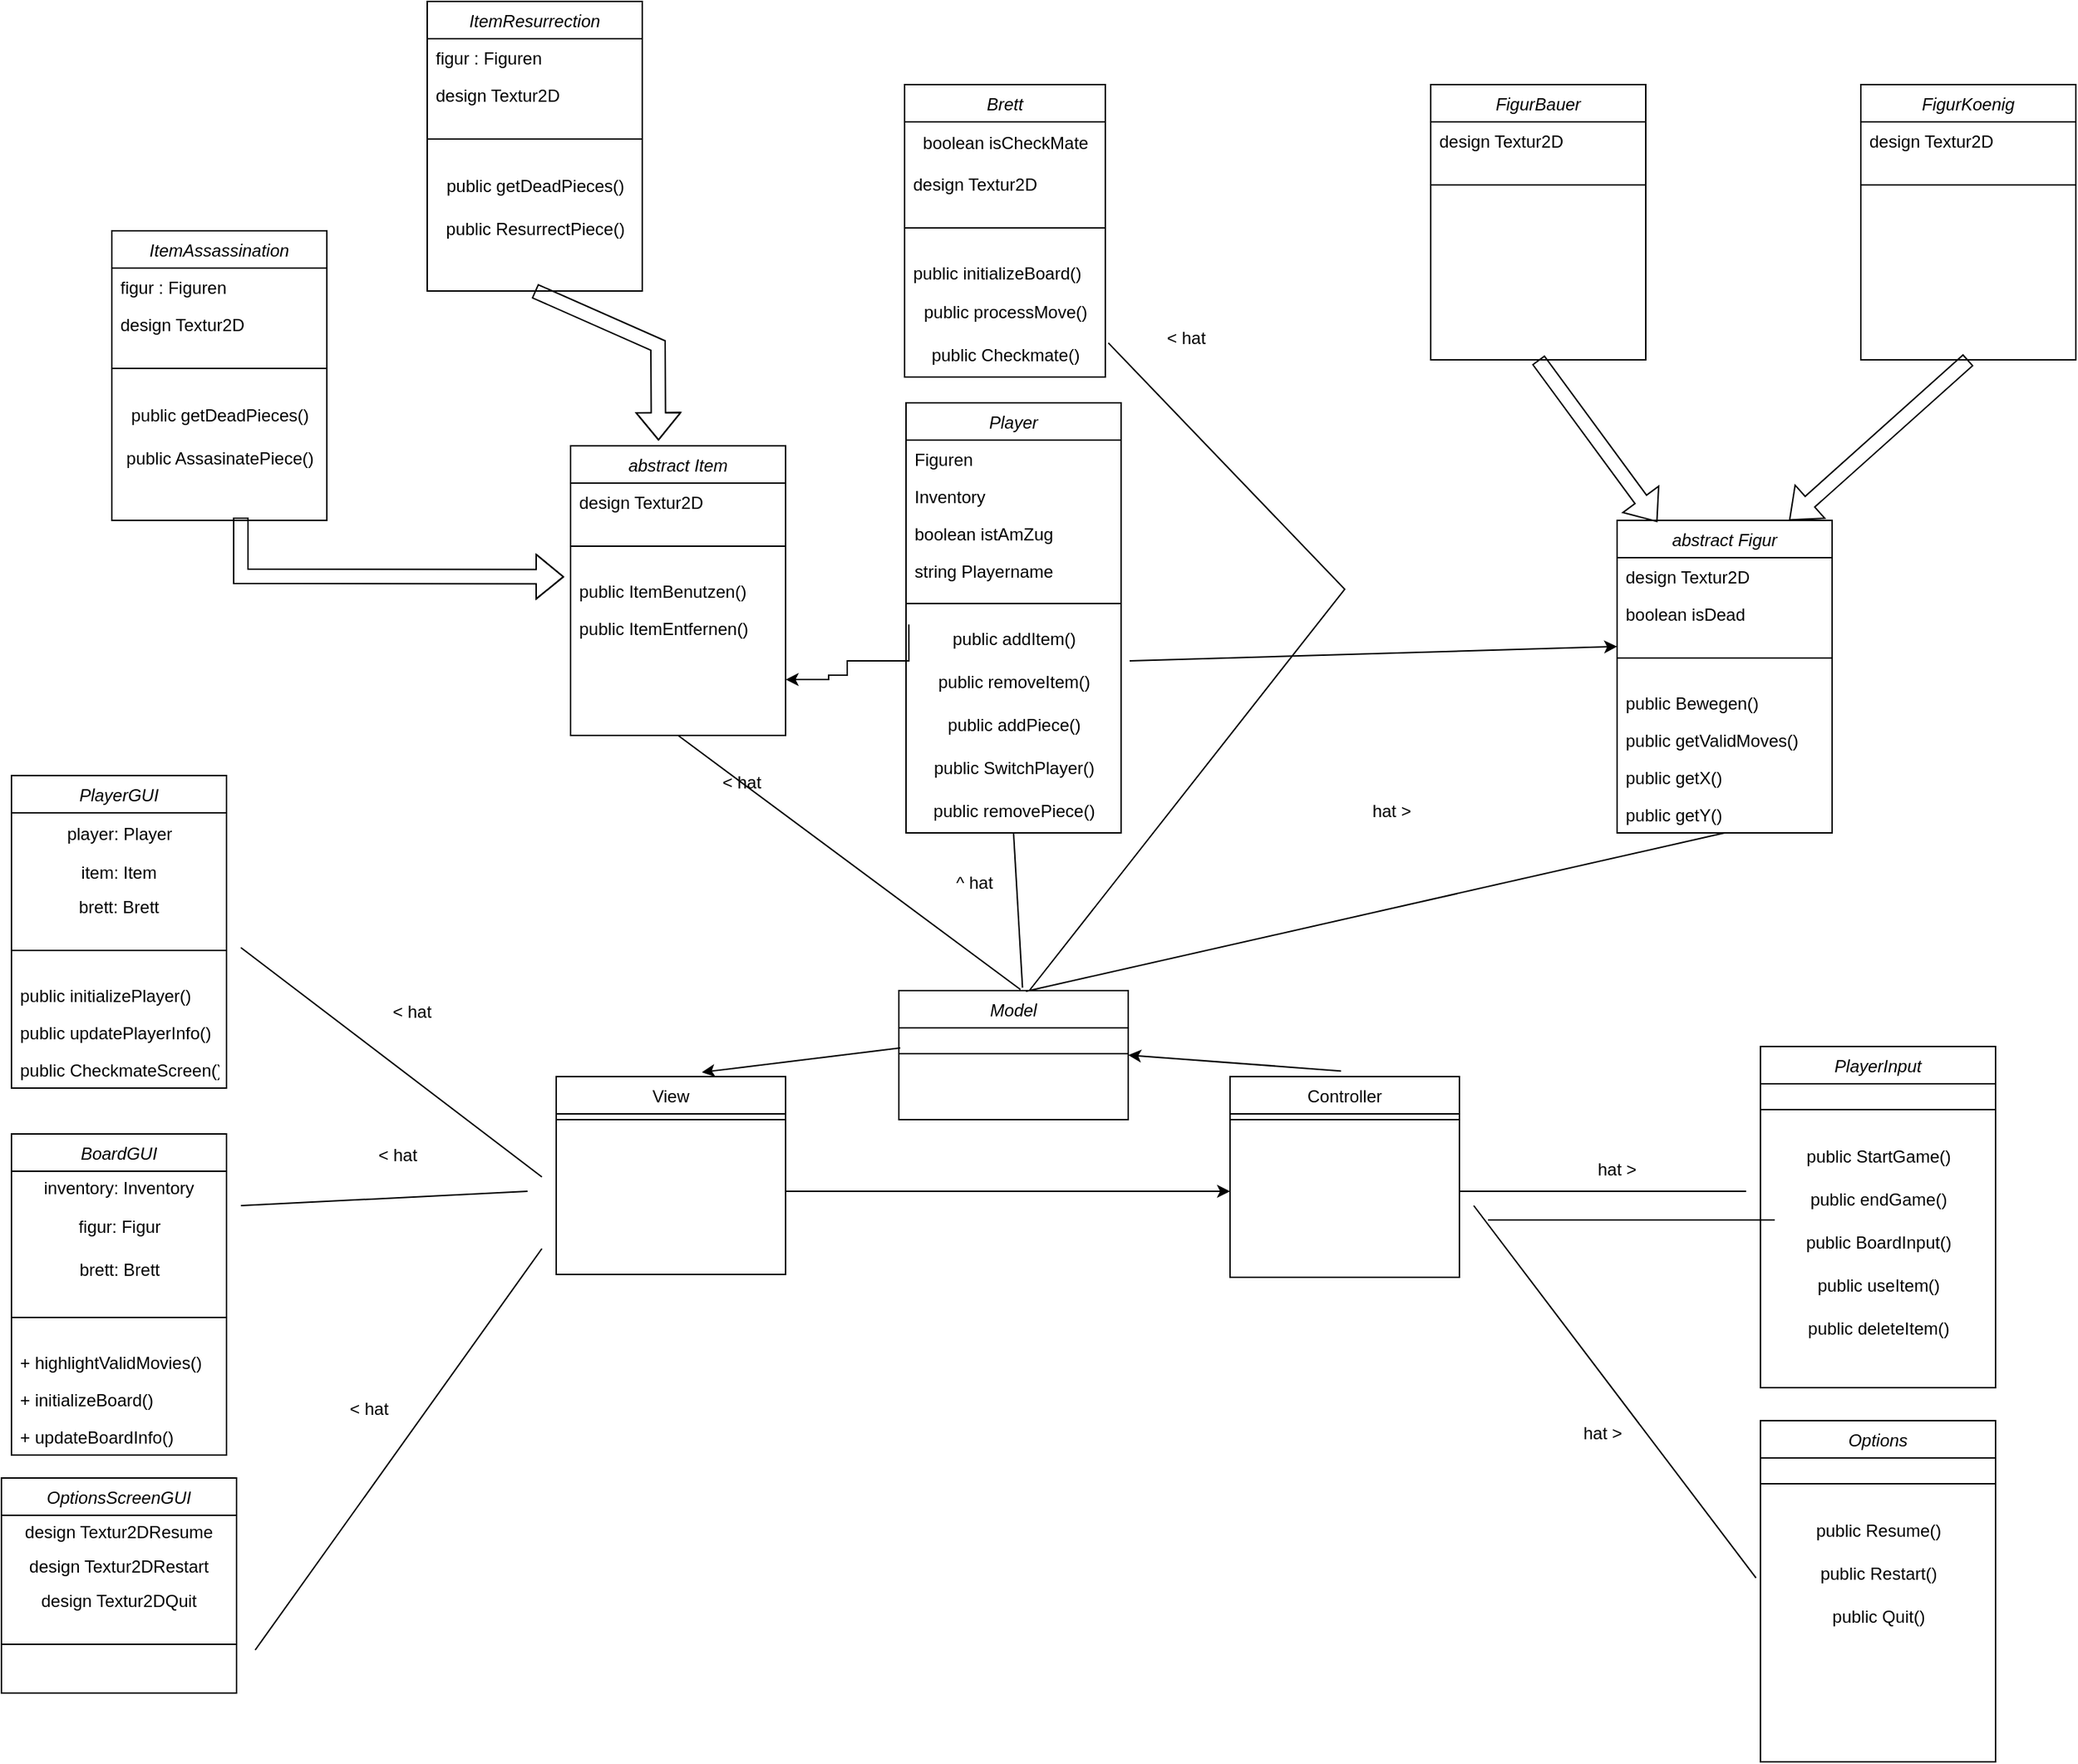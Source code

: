<mxfile version="23.0.2" type="github">
  <diagram id="C5RBs43oDa-KdzZeNtuy" name="Page-1">
    <mxGraphModel dx="2839" dy="2337" grid="1" gridSize="10" guides="1" tooltips="1" connect="1" arrows="1" fold="1" page="1" pageScale="1" pageWidth="827" pageHeight="1169" math="0" shadow="0">
      <root>
        <mxCell id="WIyWlLk6GJQsqaUBKTNV-0" />
        <mxCell id="WIyWlLk6GJQsqaUBKTNV-1" parent="WIyWlLk6GJQsqaUBKTNV-0" />
        <mxCell id="zkfFHV4jXpPFQw0GAbJ--0" value="Model" style="swimlane;fontStyle=2;align=center;verticalAlign=top;childLayout=stackLayout;horizontal=1;startSize=26;horizontalStack=0;resizeParent=1;resizeLast=0;collapsible=1;marginBottom=0;rounded=0;shadow=0;strokeWidth=1;" parent="WIyWlLk6GJQsqaUBKTNV-1" vertex="1">
          <mxGeometry x="339" y="260" width="160" height="90" as="geometry">
            <mxRectangle x="230" y="140" width="160" height="26" as="alternateBounds" />
          </mxGeometry>
        </mxCell>
        <mxCell id="zkfFHV4jXpPFQw0GAbJ--4" value="" style="line;html=1;strokeWidth=1;align=left;verticalAlign=middle;spacingTop=-1;spacingLeft=3;spacingRight=3;rotatable=0;labelPosition=right;points=[];portConstraint=eastwest;" parent="zkfFHV4jXpPFQw0GAbJ--0" vertex="1">
          <mxGeometry y="26" width="160" height="36" as="geometry" />
        </mxCell>
        <mxCell id="zkfFHV4jXpPFQw0GAbJ--6" value="View" style="swimlane;fontStyle=0;align=center;verticalAlign=top;childLayout=stackLayout;horizontal=1;startSize=26;horizontalStack=0;resizeParent=1;resizeLast=0;collapsible=1;marginBottom=0;rounded=0;shadow=0;strokeWidth=1;" parent="WIyWlLk6GJQsqaUBKTNV-1" vertex="1">
          <mxGeometry x="100" y="320" width="160" height="138" as="geometry">
            <mxRectangle x="130" y="380" width="160" height="26" as="alternateBounds" />
          </mxGeometry>
        </mxCell>
        <mxCell id="zkfFHV4jXpPFQw0GAbJ--9" value="" style="line;html=1;strokeWidth=1;align=left;verticalAlign=middle;spacingTop=-1;spacingLeft=3;spacingRight=3;rotatable=0;labelPosition=right;points=[];portConstraint=eastwest;" parent="zkfFHV4jXpPFQw0GAbJ--6" vertex="1">
          <mxGeometry y="26" width="160" height="8" as="geometry" />
        </mxCell>
        <mxCell id="zkfFHV4jXpPFQw0GAbJ--13" value="Controller&#xa;" style="swimlane;fontStyle=0;align=center;verticalAlign=top;childLayout=stackLayout;horizontal=1;startSize=26;horizontalStack=0;resizeParent=1;resizeLast=0;collapsible=1;marginBottom=0;rounded=0;shadow=0;strokeWidth=1;" parent="WIyWlLk6GJQsqaUBKTNV-1" vertex="1">
          <mxGeometry x="570" y="320" width="160" height="140" as="geometry">
            <mxRectangle x="340" y="380" width="170" height="26" as="alternateBounds" />
          </mxGeometry>
        </mxCell>
        <mxCell id="zkfFHV4jXpPFQw0GAbJ--15" value="" style="line;html=1;strokeWidth=1;align=left;verticalAlign=middle;spacingTop=-1;spacingLeft=3;spacingRight=3;rotatable=0;labelPosition=right;points=[];portConstraint=eastwest;" parent="zkfFHV4jXpPFQw0GAbJ--13" vertex="1">
          <mxGeometry y="26" width="160" height="8" as="geometry" />
        </mxCell>
        <mxCell id="_3oRnArDwlTVhHoEboh7-8" value="" style="endArrow=classic;html=1;rounded=0;entryX=0.635;entryY=-0.022;entryDx=0;entryDy=0;entryPerimeter=0;" parent="WIyWlLk6GJQsqaUBKTNV-1" target="zkfFHV4jXpPFQw0GAbJ--6" edge="1">
          <mxGeometry width="50" height="50" relative="1" as="geometry">
            <mxPoint x="340" y="300" as="sourcePoint" />
            <mxPoint x="270" y="210" as="targetPoint" />
          </mxGeometry>
        </mxCell>
        <mxCell id="_3oRnArDwlTVhHoEboh7-10" value="" style="endArrow=classic;html=1;rounded=0;exitX=0.484;exitY=-0.028;exitDx=0;exitDy=0;exitPerimeter=0;entryX=1;entryY=0.5;entryDx=0;entryDy=0;" parent="WIyWlLk6GJQsqaUBKTNV-1" source="zkfFHV4jXpPFQw0GAbJ--13" edge="1" target="zkfFHV4jXpPFQw0GAbJ--0">
          <mxGeometry width="50" height="50" relative="1" as="geometry">
            <mxPoint x="390" y="320" as="sourcePoint" />
            <mxPoint x="493.04" y="228.9" as="targetPoint" />
          </mxGeometry>
        </mxCell>
        <mxCell id="_3oRnArDwlTVhHoEboh7-21" value="Player" style="swimlane;fontStyle=2;align=center;verticalAlign=top;childLayout=stackLayout;horizontal=1;startSize=26;horizontalStack=0;resizeParent=1;resizeLast=0;collapsible=1;marginBottom=0;rounded=0;shadow=0;strokeWidth=1;" parent="WIyWlLk6GJQsqaUBKTNV-1" vertex="1">
          <mxGeometry x="344" y="-150" width="150" height="300" as="geometry">
            <mxRectangle x="230" y="140" width="160" height="26" as="alternateBounds" />
          </mxGeometry>
        </mxCell>
        <mxCell id="_3oRnArDwlTVhHoEboh7-22" value="Figuren&#xa;" style="text;align=left;verticalAlign=top;spacingLeft=4;spacingRight=4;overflow=hidden;rotatable=0;points=[[0,0.5],[1,0.5]];portConstraint=eastwest;" parent="_3oRnArDwlTVhHoEboh7-21" vertex="1">
          <mxGeometry y="26" width="150" height="26" as="geometry" />
        </mxCell>
        <mxCell id="_3oRnArDwlTVhHoEboh7-23" value="Inventory" style="text;align=left;verticalAlign=top;spacingLeft=4;spacingRight=4;overflow=hidden;rotatable=0;points=[[0,0.5],[1,0.5]];portConstraint=eastwest;rounded=0;shadow=0;html=0;" parent="_3oRnArDwlTVhHoEboh7-21" vertex="1">
          <mxGeometry y="52" width="150" height="26" as="geometry" />
        </mxCell>
        <mxCell id="31eVCg-rmrNugIKv_rSr-38" value="boolean istAmZug" style="text;align=left;verticalAlign=top;spacingLeft=4;spacingRight=4;overflow=hidden;rotatable=0;points=[[0,0.5],[1,0.5]];portConstraint=eastwest;rounded=0;shadow=0;html=0;" parent="_3oRnArDwlTVhHoEboh7-21" vertex="1">
          <mxGeometry y="78" width="150" height="26" as="geometry" />
        </mxCell>
        <mxCell id="o50f4j4-CkijmpukUi6C-11" value="string Playername" style="text;align=left;verticalAlign=top;spacingLeft=4;spacingRight=4;overflow=hidden;rotatable=0;points=[[0,0.5],[1,0.5]];portConstraint=eastwest;rounded=0;shadow=0;html=0;" vertex="1" parent="_3oRnArDwlTVhHoEboh7-21">
          <mxGeometry y="104" width="150" height="26" as="geometry" />
        </mxCell>
        <mxCell id="_3oRnArDwlTVhHoEboh7-26" value="" style="line;html=1;strokeWidth=1;align=left;verticalAlign=middle;spacingTop=-1;spacingLeft=3;spacingRight=3;rotatable=0;labelPosition=right;points=[];portConstraint=eastwest;" parent="_3oRnArDwlTVhHoEboh7-21" vertex="1">
          <mxGeometry y="130" width="150" height="20" as="geometry" />
        </mxCell>
        <mxCell id="o50f4j4-CkijmpukUi6C-31" value="public addItem()" style="text;html=1;align=center;verticalAlign=middle;resizable=0;points=[];autosize=1;strokeColor=none;fillColor=none;" vertex="1" parent="_3oRnArDwlTVhHoEboh7-21">
          <mxGeometry y="150" width="150" height="30" as="geometry" />
        </mxCell>
        <mxCell id="o50f4j4-CkijmpukUi6C-32" value="public removeItem()" style="text;html=1;align=center;verticalAlign=middle;resizable=0;points=[];autosize=1;strokeColor=none;fillColor=none;" vertex="1" parent="_3oRnArDwlTVhHoEboh7-21">
          <mxGeometry y="180" width="150" height="30" as="geometry" />
        </mxCell>
        <mxCell id="o50f4j4-CkijmpukUi6C-33" value="public addPiece()" style="text;html=1;align=center;verticalAlign=middle;resizable=0;points=[];autosize=1;strokeColor=none;fillColor=none;" vertex="1" parent="_3oRnArDwlTVhHoEboh7-21">
          <mxGeometry y="210" width="150" height="30" as="geometry" />
        </mxCell>
        <mxCell id="o50f4j4-CkijmpukUi6C-12" value="public SwitchPlayer()" style="text;html=1;align=center;verticalAlign=middle;resizable=0;points=[];autosize=1;strokeColor=none;fillColor=none;" vertex="1" parent="_3oRnArDwlTVhHoEboh7-21">
          <mxGeometry y="240" width="150" height="30" as="geometry" />
        </mxCell>
        <mxCell id="o50f4j4-CkijmpukUi6C-34" value="public removePiece()" style="text;html=1;align=center;verticalAlign=middle;resizable=0;points=[];autosize=1;strokeColor=none;fillColor=none;" vertex="1" parent="_3oRnArDwlTVhHoEboh7-21">
          <mxGeometry y="270" width="150" height="30" as="geometry" />
        </mxCell>
        <mxCell id="_3oRnArDwlTVhHoEboh7-32" value="" style="endArrow=classic;html=1;rounded=0;" parent="WIyWlLk6GJQsqaUBKTNV-1" edge="1">
          <mxGeometry width="50" height="50" relative="1" as="geometry">
            <mxPoint x="260" y="400" as="sourcePoint" />
            <mxPoint x="570" y="400" as="targetPoint" />
          </mxGeometry>
        </mxCell>
        <mxCell id="_3oRnArDwlTVhHoEboh7-33" value="abstract Figur" style="swimlane;fontStyle=2;align=center;verticalAlign=top;childLayout=stackLayout;horizontal=1;startSize=26;horizontalStack=0;resizeParent=1;resizeLast=0;collapsible=1;marginBottom=0;rounded=0;shadow=0;strokeWidth=1;" parent="WIyWlLk6GJQsqaUBKTNV-1" vertex="1">
          <mxGeometry x="840" y="-68" width="150" height="218" as="geometry">
            <mxRectangle x="230" y="140" width="160" height="26" as="alternateBounds" />
          </mxGeometry>
        </mxCell>
        <mxCell id="_3oRnArDwlTVhHoEboh7-34" value="design Textur2D" style="text;align=left;verticalAlign=top;spacingLeft=4;spacingRight=4;overflow=hidden;rotatable=0;points=[[0,0.5],[1,0.5]];portConstraint=eastwest;" parent="_3oRnArDwlTVhHoEboh7-33" vertex="1">
          <mxGeometry y="26" width="150" height="26" as="geometry" />
        </mxCell>
        <mxCell id="o50f4j4-CkijmpukUi6C-25" value="boolean isDead" style="text;align=left;verticalAlign=top;spacingLeft=4;spacingRight=4;overflow=hidden;rotatable=0;points=[[0,0.5],[1,0.5]];portConstraint=eastwest;" vertex="1" parent="_3oRnArDwlTVhHoEboh7-33">
          <mxGeometry y="52" width="150" height="26" as="geometry" />
        </mxCell>
        <mxCell id="_3oRnArDwlTVhHoEboh7-38" value="" style="line;html=1;strokeWidth=1;align=left;verticalAlign=middle;spacingTop=-1;spacingLeft=3;spacingRight=3;rotatable=0;labelPosition=right;points=[];portConstraint=eastwest;" parent="_3oRnArDwlTVhHoEboh7-33" vertex="1">
          <mxGeometry y="78" width="150" height="36" as="geometry" />
        </mxCell>
        <mxCell id="nvg7bi4D38_Xlgf6pgOW-30" value="public Bewegen()" style="text;align=left;verticalAlign=top;spacingLeft=4;spacingRight=4;overflow=hidden;rotatable=0;points=[[0,0.5],[1,0.5]];portConstraint=eastwest;" parent="_3oRnArDwlTVhHoEboh7-33" vertex="1">
          <mxGeometry y="114" width="150" height="26" as="geometry" />
        </mxCell>
        <mxCell id="o50f4j4-CkijmpukUi6C-18" value="public getValidMoves()" style="text;align=left;verticalAlign=top;spacingLeft=4;spacingRight=4;overflow=hidden;rotatable=0;points=[[0,0.5],[1,0.5]];portConstraint=eastwest;" vertex="1" parent="_3oRnArDwlTVhHoEboh7-33">
          <mxGeometry y="140" width="150" height="26" as="geometry" />
        </mxCell>
        <mxCell id="o50f4j4-CkijmpukUi6C-27" value="public getX()" style="text;align=left;verticalAlign=top;spacingLeft=4;spacingRight=4;overflow=hidden;rotatable=0;points=[[0,0.5],[1,0.5]];portConstraint=eastwest;" vertex="1" parent="_3oRnArDwlTVhHoEboh7-33">
          <mxGeometry y="166" width="150" height="26" as="geometry" />
        </mxCell>
        <mxCell id="o50f4j4-CkijmpukUi6C-28" value="public getY()" style="text;align=left;verticalAlign=top;spacingLeft=4;spacingRight=4;overflow=hidden;rotatable=0;points=[[0,0.5],[1,0.5]];portConstraint=eastwest;" vertex="1" parent="_3oRnArDwlTVhHoEboh7-33">
          <mxGeometry y="192" width="150" height="26" as="geometry" />
        </mxCell>
        <mxCell id="_3oRnArDwlTVhHoEboh7-40" value="abstract Item&#xa;" style="swimlane;fontStyle=2;align=center;verticalAlign=top;childLayout=stackLayout;horizontal=1;startSize=26;horizontalStack=0;resizeParent=1;resizeLast=0;collapsible=1;marginBottom=0;rounded=0;shadow=0;strokeWidth=1;" parent="WIyWlLk6GJQsqaUBKTNV-1" vertex="1">
          <mxGeometry x="110" y="-120" width="150" height="202" as="geometry">
            <mxRectangle x="110" y="-110" width="160" height="26" as="alternateBounds" />
          </mxGeometry>
        </mxCell>
        <mxCell id="_3oRnArDwlTVhHoEboh7-43" value="design Textur2D" style="text;align=left;verticalAlign=top;spacingLeft=4;spacingRight=4;overflow=hidden;rotatable=0;points=[[0,0.5],[1,0.5]];portConstraint=eastwest;rounded=0;shadow=0;html=0;" parent="_3oRnArDwlTVhHoEboh7-40" vertex="1">
          <mxGeometry y="26" width="150" height="26" as="geometry" />
        </mxCell>
        <mxCell id="_3oRnArDwlTVhHoEboh7-45" value="" style="line;html=1;strokeWidth=1;align=left;verticalAlign=middle;spacingTop=-1;spacingLeft=3;spacingRight=3;rotatable=0;labelPosition=right;points=[];portConstraint=eastwest;" parent="_3oRnArDwlTVhHoEboh7-40" vertex="1">
          <mxGeometry y="52" width="150" height="36" as="geometry" />
        </mxCell>
        <mxCell id="nvg7bi4D38_Xlgf6pgOW-5" value="public ItemBenutzen()" style="text;align=left;verticalAlign=top;spacingLeft=4;spacingRight=4;overflow=hidden;rotatable=0;points=[[0,0.5],[1,0.5]];portConstraint=eastwest;rounded=0;shadow=0;html=0;" parent="_3oRnArDwlTVhHoEboh7-40" vertex="1">
          <mxGeometry y="88" width="150" height="26" as="geometry" />
        </mxCell>
        <mxCell id="o50f4j4-CkijmpukUi6C-39" value="public ItemEntfernen()" style="text;align=left;verticalAlign=top;spacingLeft=4;spacingRight=4;overflow=hidden;rotatable=0;points=[[0,0.5],[1,0.5]];portConstraint=eastwest;rounded=0;shadow=0;html=0;" vertex="1" parent="_3oRnArDwlTVhHoEboh7-40">
          <mxGeometry y="114" width="150" height="26" as="geometry" />
        </mxCell>
        <mxCell id="_3oRnArDwlTVhHoEboh7-49" value="Brett" style="swimlane;fontStyle=2;align=center;verticalAlign=top;childLayout=stackLayout;horizontal=1;startSize=26;horizontalStack=0;resizeParent=1;resizeLast=0;collapsible=1;marginBottom=0;rounded=0;shadow=0;strokeWidth=1;" parent="WIyWlLk6GJQsqaUBKTNV-1" vertex="1">
          <mxGeometry x="343" y="-372" width="140" height="204" as="geometry">
            <mxRectangle x="230" y="140" width="160" height="26" as="alternateBounds" />
          </mxGeometry>
        </mxCell>
        <mxCell id="o50f4j4-CkijmpukUi6C-14" value="boolean isCheckMate" style="text;html=1;align=center;verticalAlign=middle;resizable=0;points=[];autosize=1;strokeColor=none;fillColor=none;" vertex="1" parent="_3oRnArDwlTVhHoEboh7-49">
          <mxGeometry y="26" width="140" height="30" as="geometry" />
        </mxCell>
        <mxCell id="o50f4j4-CkijmpukUi6C-67" value="design Textur2D" style="text;align=left;verticalAlign=top;spacingLeft=4;spacingRight=4;overflow=hidden;rotatable=0;points=[[0,0.5],[1,0.5]];portConstraint=eastwest;rounded=0;shadow=0;html=0;" vertex="1" parent="_3oRnArDwlTVhHoEboh7-49">
          <mxGeometry y="56" width="140" height="26" as="geometry" />
        </mxCell>
        <mxCell id="_3oRnArDwlTVhHoEboh7-54" value="" style="line;html=1;strokeWidth=1;align=left;verticalAlign=middle;spacingTop=-1;spacingLeft=3;spacingRight=3;rotatable=0;labelPosition=right;points=[];portConstraint=eastwest;" parent="_3oRnArDwlTVhHoEboh7-49" vertex="1">
          <mxGeometry y="82" width="140" height="36" as="geometry" />
        </mxCell>
        <mxCell id="o50f4j4-CkijmpukUi6C-15" value="public initializeBoard()" style="text;align=left;verticalAlign=top;spacingLeft=4;spacingRight=4;overflow=hidden;rotatable=0;points=[[0,0.5],[1,0.5]];portConstraint=eastwest;rounded=0;shadow=0;html=0;" vertex="1" parent="_3oRnArDwlTVhHoEboh7-49">
          <mxGeometry y="118" width="140" height="26" as="geometry" />
        </mxCell>
        <mxCell id="31eVCg-rmrNugIKv_rSr-50" value="public processMove()" style="text;html=1;align=center;verticalAlign=middle;resizable=0;points=[];autosize=1;strokeColor=none;fillColor=none;" parent="_3oRnArDwlTVhHoEboh7-49" vertex="1">
          <mxGeometry y="144" width="140" height="30" as="geometry" />
        </mxCell>
        <mxCell id="o50f4j4-CkijmpukUi6C-19" value="public Checkmate()" style="text;html=1;align=center;verticalAlign=middle;resizable=0;points=[];autosize=1;strokeColor=none;fillColor=none;" vertex="1" parent="_3oRnArDwlTVhHoEboh7-49">
          <mxGeometry y="174" width="140" height="30" as="geometry" />
        </mxCell>
        <mxCell id="31eVCg-rmrNugIKv_rSr-1" value="" style="endArrow=none;html=1;rounded=0;" parent="WIyWlLk6GJQsqaUBKTNV-1" edge="1">
          <mxGeometry width="50" height="50" relative="1" as="geometry">
            <mxPoint x="-120" y="410" as="sourcePoint" />
            <mxPoint x="80" y="400" as="targetPoint" />
          </mxGeometry>
        </mxCell>
        <mxCell id="31eVCg-rmrNugIKv_rSr-2" value="" style="endArrow=none;html=1;rounded=0;entryX=0.5;entryY=1;entryDx=0;entryDy=0;exitX=0.539;exitY=-0.023;exitDx=0;exitDy=0;exitPerimeter=0;" parent="WIyWlLk6GJQsqaUBKTNV-1" source="zkfFHV4jXpPFQw0GAbJ--0" target="_3oRnArDwlTVhHoEboh7-21" edge="1">
          <mxGeometry width="50" height="50" relative="1" as="geometry">
            <mxPoint x="420" y="150" as="sourcePoint" />
            <mxPoint x="460" y="10" as="targetPoint" />
          </mxGeometry>
        </mxCell>
        <mxCell id="31eVCg-rmrNugIKv_rSr-3" value="" style="endArrow=none;html=1;rounded=0;entryX=0.5;entryY=1;entryDx=0;entryDy=0;exitX=0.554;exitY=0.006;exitDx=0;exitDy=0;exitPerimeter=0;" parent="WIyWlLk6GJQsqaUBKTNV-1" target="_3oRnArDwlTVhHoEboh7-33" edge="1" source="zkfFHV4jXpPFQw0GAbJ--0">
          <mxGeometry width="50" height="50" relative="1" as="geometry">
            <mxPoint x="420" y="210" as="sourcePoint" />
            <mxPoint x="460" y="10" as="targetPoint" />
          </mxGeometry>
        </mxCell>
        <mxCell id="31eVCg-rmrNugIKv_rSr-9" value="" style="endArrow=none;html=1;rounded=0;exitX=0.53;exitY=-0.008;exitDx=0;exitDy=0;exitPerimeter=0;entryX=0.5;entryY=1;entryDx=0;entryDy=0;" parent="WIyWlLk6GJQsqaUBKTNV-1" source="zkfFHV4jXpPFQw0GAbJ--0" target="_3oRnArDwlTVhHoEboh7-40" edge="1">
          <mxGeometry width="50" height="50" relative="1" as="geometry">
            <mxPoint x="410" y="60" as="sourcePoint" />
            <mxPoint x="460" y="10" as="targetPoint" />
          </mxGeometry>
        </mxCell>
        <mxCell id="31eVCg-rmrNugIKv_rSr-10" value="" style="endArrow=none;html=1;rounded=0;entryX=1.015;entryY=0.206;entryDx=0;entryDy=0;entryPerimeter=0;" parent="WIyWlLk6GJQsqaUBKTNV-1" edge="1" target="o50f4j4-CkijmpukUi6C-19">
          <mxGeometry width="50" height="50" relative="1" as="geometry">
            <mxPoint x="430" y="260" as="sourcePoint" />
            <mxPoint x="500" y="-150" as="targetPoint" />
            <Array as="points">
              <mxPoint x="650" y="-20" />
            </Array>
          </mxGeometry>
        </mxCell>
        <mxCell id="31eVCg-rmrNugIKv_rSr-14" value="&amp;lt; hat" style="text;strokeColor=none;fillColor=none;align=left;verticalAlign=middle;spacingLeft=4;spacingRight=4;overflow=hidden;points=[[0,0.5],[1,0.5]];portConstraint=eastwest;rotatable=0;whiteSpace=wrap;html=1;" parent="WIyWlLk6GJQsqaUBKTNV-1" vertex="1">
          <mxGeometry x="520" y="-210" width="80" height="30" as="geometry" />
        </mxCell>
        <mxCell id="31eVCg-rmrNugIKv_rSr-15" value="&amp;lt; hat" style="text;strokeColor=none;fillColor=none;align=left;verticalAlign=middle;spacingLeft=4;spacingRight=4;overflow=hidden;points=[[0,0.5],[1,0.5]];portConstraint=eastwest;rotatable=0;whiteSpace=wrap;html=1;" parent="WIyWlLk6GJQsqaUBKTNV-1" vertex="1">
          <mxGeometry x="210" y="100" width="80" height="30" as="geometry" />
        </mxCell>
        <mxCell id="31eVCg-rmrNugIKv_rSr-16" value="^ hat" style="text;strokeColor=none;fillColor=none;align=left;verticalAlign=middle;spacingLeft=4;spacingRight=4;overflow=hidden;points=[[0,0.5],[1,0.5]];portConstraint=eastwest;rotatable=0;whiteSpace=wrap;html=1;" parent="WIyWlLk6GJQsqaUBKTNV-1" vertex="1">
          <mxGeometry x="373" y="170" width="80" height="30" as="geometry" />
        </mxCell>
        <mxCell id="31eVCg-rmrNugIKv_rSr-17" value="&amp;nbsp;hat &amp;gt;" style="text;strokeColor=none;fillColor=none;align=left;verticalAlign=middle;spacingLeft=4;spacingRight=4;overflow=hidden;points=[[0,0.5],[1,0.5]];portConstraint=eastwest;rotatable=0;whiteSpace=wrap;html=1;" parent="WIyWlLk6GJQsqaUBKTNV-1" vertex="1">
          <mxGeometry x="660" y="120" width="80" height="30" as="geometry" />
        </mxCell>
        <mxCell id="31eVCg-rmrNugIKv_rSr-18" value="&amp;lt; hat" style="text;strokeColor=none;fillColor=none;align=left;verticalAlign=middle;spacingLeft=4;spacingRight=4;overflow=hidden;points=[[0,0.5],[1,0.5]];portConstraint=eastwest;rotatable=0;whiteSpace=wrap;html=1;" parent="WIyWlLk6GJQsqaUBKTNV-1" vertex="1">
          <mxGeometry x="-30" y="360" width="80" height="30" as="geometry" />
        </mxCell>
        <mxCell id="31eVCg-rmrNugIKv_rSr-19" value="BoardGUI" style="swimlane;fontStyle=2;align=center;verticalAlign=top;childLayout=stackLayout;horizontal=1;startSize=26;horizontalStack=0;resizeParent=1;resizeLast=0;collapsible=1;marginBottom=0;rounded=0;shadow=0;strokeWidth=1;" parent="WIyWlLk6GJQsqaUBKTNV-1" vertex="1">
          <mxGeometry x="-280" y="360" width="150" height="224" as="geometry">
            <mxRectangle x="230" y="140" width="160" height="26" as="alternateBounds" />
          </mxGeometry>
        </mxCell>
        <mxCell id="nvg7bi4D38_Xlgf6pgOW-1" value="inventory: Inventory" style="text;html=1;strokeColor=none;fillColor=none;align=center;verticalAlign=middle;whiteSpace=wrap;rounded=0;" parent="31eVCg-rmrNugIKv_rSr-19" vertex="1">
          <mxGeometry y="26" width="150" height="24" as="geometry" />
        </mxCell>
        <mxCell id="31eVCg-rmrNugIKv_rSr-37" value="figur: Figur" style="text;html=1;align=center;verticalAlign=middle;resizable=0;points=[];autosize=1;strokeColor=none;fillColor=none;" parent="31eVCg-rmrNugIKv_rSr-19" vertex="1">
          <mxGeometry y="50" width="150" height="30" as="geometry" />
        </mxCell>
        <mxCell id="31eVCg-rmrNugIKv_rSr-36" value="brett: Brett" style="text;html=1;align=center;verticalAlign=middle;resizable=0;points=[];autosize=1;strokeColor=none;fillColor=none;" parent="31eVCg-rmrNugIKv_rSr-19" vertex="1">
          <mxGeometry y="80" width="150" height="30" as="geometry" />
        </mxCell>
        <mxCell id="31eVCg-rmrNugIKv_rSr-23" value="" style="line;html=1;strokeWidth=1;align=left;verticalAlign=middle;spacingTop=-1;spacingLeft=3;spacingRight=3;rotatable=0;labelPosition=right;points=[];portConstraint=eastwest;" parent="31eVCg-rmrNugIKv_rSr-19" vertex="1">
          <mxGeometry y="110" width="150" height="36" as="geometry" />
        </mxCell>
        <mxCell id="o50f4j4-CkijmpukUi6C-26" value="+ highlightValidMovies()" style="text;align=left;verticalAlign=top;spacingLeft=4;spacingRight=4;overflow=hidden;rotatable=0;points=[[0,0.5],[1,0.5]];portConstraint=eastwest;" vertex="1" parent="31eVCg-rmrNugIKv_rSr-19">
          <mxGeometry y="146" width="150" height="26" as="geometry" />
        </mxCell>
        <mxCell id="31eVCg-rmrNugIKv_rSr-24" value="+ initializeBoard()" style="text;align=left;verticalAlign=top;spacingLeft=4;spacingRight=4;overflow=hidden;rotatable=0;points=[[0,0.5],[1,0.5]];portConstraint=eastwest;" parent="31eVCg-rmrNugIKv_rSr-19" vertex="1">
          <mxGeometry y="172" width="150" height="26" as="geometry" />
        </mxCell>
        <mxCell id="31eVCg-rmrNugIKv_rSr-25" value="+ updateBoardInfo()" style="text;align=left;verticalAlign=top;spacingLeft=4;spacingRight=4;overflow=hidden;rotatable=0;points=[[0,0.5],[1,0.5]];portConstraint=eastwest;" parent="31eVCg-rmrNugIKv_rSr-19" vertex="1">
          <mxGeometry y="198" width="150" height="26" as="geometry" />
        </mxCell>
        <mxCell id="31eVCg-rmrNugIKv_rSr-26" value="PlayerGUI" style="swimlane;fontStyle=2;align=center;verticalAlign=top;childLayout=stackLayout;horizontal=1;startSize=26;horizontalStack=0;resizeParent=1;resizeLast=0;collapsible=1;marginBottom=0;rounded=0;shadow=0;strokeWidth=1;" parent="WIyWlLk6GJQsqaUBKTNV-1" vertex="1">
          <mxGeometry x="-280" y="110" width="150" height="218" as="geometry">
            <mxRectangle x="230" y="140" width="160" height="26" as="alternateBounds" />
          </mxGeometry>
        </mxCell>
        <mxCell id="31eVCg-rmrNugIKv_rSr-33" value="player: Player" style="text;html=1;align=center;verticalAlign=middle;resizable=0;points=[];autosize=1;strokeColor=none;fillColor=none;" parent="31eVCg-rmrNugIKv_rSr-26" vertex="1">
          <mxGeometry y="26" width="150" height="30" as="geometry" />
        </mxCell>
        <mxCell id="31eVCg-rmrNugIKv_rSr-35" value="item: Item" style="text;html=1;strokeColor=none;fillColor=none;align=center;verticalAlign=middle;whiteSpace=wrap;rounded=0;" parent="31eVCg-rmrNugIKv_rSr-26" vertex="1">
          <mxGeometry y="56" width="150" height="24" as="geometry" />
        </mxCell>
        <mxCell id="o50f4j4-CkijmpukUi6C-21" value="brett: Brett" style="text;html=1;strokeColor=none;fillColor=none;align=center;verticalAlign=middle;whiteSpace=wrap;rounded=0;" vertex="1" parent="31eVCg-rmrNugIKv_rSr-26">
          <mxGeometry y="80" width="150" height="24" as="geometry" />
        </mxCell>
        <mxCell id="31eVCg-rmrNugIKv_rSr-27" value="" style="line;html=1;strokeWidth=1;align=left;verticalAlign=middle;spacingTop=-1;spacingLeft=3;spacingRight=3;rotatable=0;labelPosition=right;points=[];portConstraint=eastwest;" parent="31eVCg-rmrNugIKv_rSr-26" vertex="1">
          <mxGeometry y="104" width="150" height="36" as="geometry" />
        </mxCell>
        <mxCell id="31eVCg-rmrNugIKv_rSr-32" value="public initializePlayer()" style="text;align=left;verticalAlign=top;spacingLeft=4;spacingRight=4;overflow=hidden;rotatable=0;points=[[0,0.5],[1,0.5]];portConstraint=eastwest;" parent="31eVCg-rmrNugIKv_rSr-26" vertex="1">
          <mxGeometry y="140" width="150" height="26" as="geometry" />
        </mxCell>
        <mxCell id="31eVCg-rmrNugIKv_rSr-28" value="public updatePlayerInfo()" style="text;align=left;verticalAlign=top;spacingLeft=4;spacingRight=4;overflow=hidden;rotatable=0;points=[[0,0.5],[1,0.5]];portConstraint=eastwest;" parent="31eVCg-rmrNugIKv_rSr-26" vertex="1">
          <mxGeometry y="166" width="150" height="26" as="geometry" />
        </mxCell>
        <mxCell id="o50f4j4-CkijmpukUi6C-20" value="public CheckmateScreen()" style="text;align=left;verticalAlign=top;spacingLeft=4;spacingRight=4;overflow=hidden;rotatable=0;points=[[0,0.5],[1,0.5]];portConstraint=eastwest;" vertex="1" parent="31eVCg-rmrNugIKv_rSr-26">
          <mxGeometry y="192" width="150" height="26" as="geometry" />
        </mxCell>
        <mxCell id="31eVCg-rmrNugIKv_rSr-30" value="" style="endArrow=none;html=1;rounded=0;" parent="WIyWlLk6GJQsqaUBKTNV-1" edge="1">
          <mxGeometry width="50" height="50" relative="1" as="geometry">
            <mxPoint x="-120" y="230" as="sourcePoint" />
            <mxPoint x="90" y="390" as="targetPoint" />
          </mxGeometry>
        </mxCell>
        <mxCell id="31eVCg-rmrNugIKv_rSr-31" value="&amp;lt; hat" style="text;strokeColor=none;fillColor=none;align=left;verticalAlign=middle;spacingLeft=4;spacingRight=4;overflow=hidden;points=[[0,0.5],[1,0.5]];portConstraint=eastwest;rotatable=0;whiteSpace=wrap;html=1;" parent="WIyWlLk6GJQsqaUBKTNV-1" vertex="1">
          <mxGeometry x="-20" y="260" width="80" height="30" as="geometry" />
        </mxCell>
        <mxCell id="31eVCg-rmrNugIKv_rSr-39" value="" style="edgeStyle=orthogonalEdgeStyle;rounded=0;orthogonalLoop=1;jettySize=auto;html=1;exitX=0.013;exitY=0.156;exitDx=0;exitDy=0;exitPerimeter=0;" parent="WIyWlLk6GJQsqaUBKTNV-1" source="o50f4j4-CkijmpukUi6C-31" edge="1">
          <mxGeometry relative="1" as="geometry">
            <mxPoint x="260" y="43.034" as="targetPoint" />
            <Array as="points">
              <mxPoint x="346" y="30" />
              <mxPoint x="303" y="30" />
              <mxPoint x="303" y="40" />
              <mxPoint x="290" y="40" />
              <mxPoint x="290" y="43" />
            </Array>
          </mxGeometry>
        </mxCell>
        <mxCell id="31eVCg-rmrNugIKv_rSr-40" value="" style="endArrow=none;html=1;rounded=0;" parent="WIyWlLk6GJQsqaUBKTNV-1" edge="1">
          <mxGeometry width="50" height="50" relative="1" as="geometry">
            <mxPoint x="730" y="400" as="sourcePoint" />
            <mxPoint x="930" y="400" as="targetPoint" />
          </mxGeometry>
        </mxCell>
        <mxCell id="31eVCg-rmrNugIKv_rSr-41" value="hat &amp;gt;" style="text;html=1;strokeColor=none;fillColor=none;align=center;verticalAlign=middle;whiteSpace=wrap;rounded=0;" parent="WIyWlLk6GJQsqaUBKTNV-1" vertex="1">
          <mxGeometry x="810" y="370" width="60" height="30" as="geometry" />
        </mxCell>
        <mxCell id="31eVCg-rmrNugIKv_rSr-43" value="Options" style="swimlane;fontStyle=2;align=center;verticalAlign=top;childLayout=stackLayout;horizontal=1;startSize=26;horizontalStack=0;resizeParent=1;resizeLast=0;collapsible=1;marginBottom=0;rounded=0;shadow=0;strokeWidth=1;" parent="WIyWlLk6GJQsqaUBKTNV-1" vertex="1">
          <mxGeometry x="940" y="560" width="164" height="238" as="geometry">
            <mxRectangle x="230" y="140" width="160" height="26" as="alternateBounds" />
          </mxGeometry>
        </mxCell>
        <mxCell id="31eVCg-rmrNugIKv_rSr-45" value="" style="line;html=1;strokeWidth=1;align=left;verticalAlign=middle;spacingTop=-1;spacingLeft=3;spacingRight=3;rotatable=0;labelPosition=right;points=[];portConstraint=eastwest;" parent="31eVCg-rmrNugIKv_rSr-43" vertex="1">
          <mxGeometry y="26" width="164" height="36" as="geometry" />
        </mxCell>
        <mxCell id="31eVCg-rmrNugIKv_rSr-46" value="public Resume()" style="text;html=1;align=center;verticalAlign=middle;resizable=0;points=[];autosize=1;strokeColor=none;fillColor=none;" parent="31eVCg-rmrNugIKv_rSr-43" vertex="1">
          <mxGeometry y="62" width="164" height="30" as="geometry" />
        </mxCell>
        <mxCell id="31eVCg-rmrNugIKv_rSr-47" value="public Restart()" style="text;html=1;align=center;verticalAlign=middle;resizable=0;points=[];autosize=1;strokeColor=none;fillColor=none;" parent="31eVCg-rmrNugIKv_rSr-43" vertex="1">
          <mxGeometry y="92" width="164" height="30" as="geometry" />
        </mxCell>
        <mxCell id="31eVCg-rmrNugIKv_rSr-48" value="public Quit()" style="text;html=1;align=center;verticalAlign=middle;resizable=0;points=[];autosize=1;strokeColor=none;fillColor=none;" parent="31eVCg-rmrNugIKv_rSr-43" vertex="1">
          <mxGeometry y="122" width="164" height="30" as="geometry" />
        </mxCell>
        <mxCell id="nvg7bi4D38_Xlgf6pgOW-10" value="ItemAssassination" style="swimlane;fontStyle=2;align=center;verticalAlign=top;childLayout=stackLayout;horizontal=1;startSize=26;horizontalStack=0;resizeParent=1;resizeLast=0;collapsible=1;marginBottom=0;rounded=0;shadow=0;strokeWidth=1;" parent="WIyWlLk6GJQsqaUBKTNV-1" vertex="1">
          <mxGeometry x="-210" y="-270" width="150" height="202" as="geometry">
            <mxRectangle x="110" y="-110" width="160" height="26" as="alternateBounds" />
          </mxGeometry>
        </mxCell>
        <mxCell id="nvg7bi4D38_Xlgf6pgOW-11" value="figur : Figuren" style="text;align=left;verticalAlign=top;spacingLeft=4;spacingRight=4;overflow=hidden;rotatable=0;points=[[0,0.5],[1,0.5]];portConstraint=eastwest;rounded=0;shadow=0;html=0;" parent="nvg7bi4D38_Xlgf6pgOW-10" vertex="1">
          <mxGeometry y="26" width="150" height="26" as="geometry" />
        </mxCell>
        <mxCell id="o50f4j4-CkijmpukUi6C-36" value="design Textur2D" style="text;align=left;verticalAlign=top;spacingLeft=4;spacingRight=4;overflow=hidden;rotatable=0;points=[[0,0.5],[1,0.5]];portConstraint=eastwest;rounded=0;shadow=0;html=0;" vertex="1" parent="nvg7bi4D38_Xlgf6pgOW-10">
          <mxGeometry y="52" width="150" height="26" as="geometry" />
        </mxCell>
        <mxCell id="nvg7bi4D38_Xlgf6pgOW-12" value="" style="line;html=1;strokeWidth=1;align=left;verticalAlign=middle;spacingTop=-1;spacingLeft=3;spacingRight=3;rotatable=0;labelPosition=right;points=[];portConstraint=eastwest;" parent="nvg7bi4D38_Xlgf6pgOW-10" vertex="1">
          <mxGeometry y="78" width="150" height="36" as="geometry" />
        </mxCell>
        <mxCell id="o50f4j4-CkijmpukUi6C-29" value="public getDeadPieces()" style="text;html=1;align=center;verticalAlign=middle;resizable=0;points=[];autosize=1;strokeColor=none;fillColor=none;" vertex="1" parent="nvg7bi4D38_Xlgf6pgOW-10">
          <mxGeometry y="114" width="150" height="30" as="geometry" />
        </mxCell>
        <mxCell id="o50f4j4-CkijmpukUi6C-30" value="public AssasinatePiece()" style="text;html=1;align=center;verticalAlign=middle;resizable=0;points=[];autosize=1;strokeColor=none;fillColor=none;" vertex="1" parent="nvg7bi4D38_Xlgf6pgOW-10">
          <mxGeometry y="144" width="150" height="30" as="geometry" />
        </mxCell>
        <mxCell id="nvg7bi4D38_Xlgf6pgOW-15" value="ItemResurrection" style="swimlane;fontStyle=2;align=center;verticalAlign=top;childLayout=stackLayout;horizontal=1;startSize=26;horizontalStack=0;resizeParent=1;resizeLast=0;collapsible=1;marginBottom=0;rounded=0;shadow=0;strokeWidth=1;" parent="WIyWlLk6GJQsqaUBKTNV-1" vertex="1">
          <mxGeometry x="10" y="-430" width="150" height="202" as="geometry">
            <mxRectangle x="110" y="-110" width="160" height="26" as="alternateBounds" />
          </mxGeometry>
        </mxCell>
        <mxCell id="nvg7bi4D38_Xlgf6pgOW-16" value="figur : Figuren" style="text;align=left;verticalAlign=top;spacingLeft=4;spacingRight=4;overflow=hidden;rotatable=0;points=[[0,0.5],[1,0.5]];portConstraint=eastwest;rounded=0;shadow=0;html=0;" parent="nvg7bi4D38_Xlgf6pgOW-15" vertex="1">
          <mxGeometry y="26" width="150" height="26" as="geometry" />
        </mxCell>
        <mxCell id="o50f4j4-CkijmpukUi6C-35" value="design Textur2D" style="text;align=left;verticalAlign=top;spacingLeft=4;spacingRight=4;overflow=hidden;rotatable=0;points=[[0,0.5],[1,0.5]];portConstraint=eastwest;rounded=0;shadow=0;html=0;" vertex="1" parent="nvg7bi4D38_Xlgf6pgOW-15">
          <mxGeometry y="52" width="150" height="26" as="geometry" />
        </mxCell>
        <mxCell id="nvg7bi4D38_Xlgf6pgOW-17" value="" style="line;html=1;strokeWidth=1;align=left;verticalAlign=middle;spacingTop=-1;spacingLeft=3;spacingRight=3;rotatable=0;labelPosition=right;points=[];portConstraint=eastwest;" parent="nvg7bi4D38_Xlgf6pgOW-15" vertex="1">
          <mxGeometry y="78" width="150" height="36" as="geometry" />
        </mxCell>
        <mxCell id="o50f4j4-CkijmpukUi6C-23" value="public getDeadPieces()" style="text;html=1;align=center;verticalAlign=middle;resizable=0;points=[];autosize=1;strokeColor=none;fillColor=none;" vertex="1" parent="nvg7bi4D38_Xlgf6pgOW-15">
          <mxGeometry y="114" width="150" height="30" as="geometry" />
        </mxCell>
        <mxCell id="o50f4j4-CkijmpukUi6C-24" value="public ResurrectPiece()" style="text;html=1;align=center;verticalAlign=middle;resizable=0;points=[];autosize=1;strokeColor=none;fillColor=none;" vertex="1" parent="nvg7bi4D38_Xlgf6pgOW-15">
          <mxGeometry y="144" width="150" height="30" as="geometry" />
        </mxCell>
        <mxCell id="nvg7bi4D38_Xlgf6pgOW-19" value="" style="shape=flexArrow;endArrow=classic;html=1;rounded=0;entryX=-0.03;entryY=0.128;entryDx=0;entryDy=0;entryPerimeter=0;" parent="WIyWlLk6GJQsqaUBKTNV-1" target="nvg7bi4D38_Xlgf6pgOW-5" edge="1">
          <mxGeometry width="50" height="50" relative="1" as="geometry">
            <mxPoint x="-120" y="-70" as="sourcePoint" />
            <mxPoint x="-40" y="-44" as="targetPoint" />
            <Array as="points">
              <mxPoint x="-120" y="-29" />
            </Array>
          </mxGeometry>
        </mxCell>
        <mxCell id="nvg7bi4D38_Xlgf6pgOW-20" value="" style="shape=flexArrow;endArrow=classic;html=1;rounded=0;entryX=0.409;entryY=-0.018;entryDx=0;entryDy=0;entryPerimeter=0;exitX=0.5;exitY=1;exitDx=0;exitDy=0;" parent="WIyWlLk6GJQsqaUBKTNV-1" source="nvg7bi4D38_Xlgf6pgOW-15" target="_3oRnArDwlTVhHoEboh7-40" edge="1">
          <mxGeometry width="50" height="50" relative="1" as="geometry">
            <mxPoint x="40" y="-160" as="sourcePoint" />
            <mxPoint x="90" y="-210" as="targetPoint" />
            <Array as="points">
              <mxPoint x="171" y="-190" />
            </Array>
          </mxGeometry>
        </mxCell>
        <mxCell id="nvg7bi4D38_Xlgf6pgOW-22" value="FigurBauer" style="swimlane;fontStyle=2;align=center;verticalAlign=top;childLayout=stackLayout;horizontal=1;startSize=26;horizontalStack=0;resizeParent=1;resizeLast=0;collapsible=1;marginBottom=0;rounded=0;shadow=0;strokeWidth=1;" parent="WIyWlLk6GJQsqaUBKTNV-1" vertex="1">
          <mxGeometry x="710" y="-372" width="150" height="192" as="geometry">
            <mxRectangle x="230" y="140" width="160" height="26" as="alternateBounds" />
          </mxGeometry>
        </mxCell>
        <mxCell id="o50f4j4-CkijmpukUi6C-37" value="design Textur2D" style="text;align=left;verticalAlign=top;spacingLeft=4;spacingRight=4;overflow=hidden;rotatable=0;points=[[0,0.5],[1,0.5]];portConstraint=eastwest;rounded=0;shadow=0;html=0;" vertex="1" parent="nvg7bi4D38_Xlgf6pgOW-22">
          <mxGeometry y="26" width="150" height="26" as="geometry" />
        </mxCell>
        <mxCell id="nvg7bi4D38_Xlgf6pgOW-24" value="" style="line;html=1;strokeWidth=1;align=left;verticalAlign=middle;spacingTop=-1;spacingLeft=3;spacingRight=3;rotatable=0;labelPosition=right;points=[];portConstraint=eastwest;" parent="nvg7bi4D38_Xlgf6pgOW-22" vertex="1">
          <mxGeometry y="52" width="150" height="36" as="geometry" />
        </mxCell>
        <mxCell id="nvg7bi4D38_Xlgf6pgOW-25" value="FigurKoenig" style="swimlane;fontStyle=2;align=center;verticalAlign=top;childLayout=stackLayout;horizontal=1;startSize=26;horizontalStack=0;resizeParent=1;resizeLast=0;collapsible=1;marginBottom=0;rounded=0;shadow=0;strokeWidth=1;" parent="WIyWlLk6GJQsqaUBKTNV-1" vertex="1">
          <mxGeometry x="1010" y="-372" width="150" height="192" as="geometry">
            <mxRectangle x="230" y="140" width="160" height="26" as="alternateBounds" />
          </mxGeometry>
        </mxCell>
        <mxCell id="o50f4j4-CkijmpukUi6C-38" value="design Textur2D" style="text;align=left;verticalAlign=top;spacingLeft=4;spacingRight=4;overflow=hidden;rotatable=0;points=[[0,0.5],[1,0.5]];portConstraint=eastwest;rounded=0;shadow=0;html=0;" vertex="1" parent="nvg7bi4D38_Xlgf6pgOW-25">
          <mxGeometry y="26" width="150" height="26" as="geometry" />
        </mxCell>
        <mxCell id="nvg7bi4D38_Xlgf6pgOW-27" value="" style="line;html=1;strokeWidth=1;align=left;verticalAlign=middle;spacingTop=-1;spacingLeft=3;spacingRight=3;rotatable=0;labelPosition=right;points=[];portConstraint=eastwest;" parent="nvg7bi4D38_Xlgf6pgOW-25" vertex="1">
          <mxGeometry y="52" width="150" height="36" as="geometry" />
        </mxCell>
        <mxCell id="nvg7bi4D38_Xlgf6pgOW-28" value="" style="shape=flexArrow;endArrow=classic;html=1;rounded=0;exitX=0.5;exitY=1;exitDx=0;exitDy=0;entryX=0.187;entryY=0.005;entryDx=0;entryDy=0;entryPerimeter=0;" parent="WIyWlLk6GJQsqaUBKTNV-1" source="nvg7bi4D38_Xlgf6pgOW-22" target="_3oRnArDwlTVhHoEboh7-33" edge="1">
          <mxGeometry width="50" height="50" relative="1" as="geometry">
            <mxPoint x="750" y="-70" as="sourcePoint" />
            <mxPoint x="870" y="-70" as="targetPoint" />
          </mxGeometry>
        </mxCell>
        <mxCell id="nvg7bi4D38_Xlgf6pgOW-29" value="" style="shape=flexArrow;endArrow=classic;html=1;rounded=0;exitX=0.5;exitY=1;exitDx=0;exitDy=0;entryX=0.8;entryY=0;entryDx=0;entryDy=0;entryPerimeter=0;" parent="WIyWlLk6GJQsqaUBKTNV-1" source="nvg7bi4D38_Xlgf6pgOW-25" target="_3oRnArDwlTVhHoEboh7-33" edge="1">
          <mxGeometry width="50" height="50" relative="1" as="geometry">
            <mxPoint x="1070" y="-181" as="sourcePoint" />
            <mxPoint x="1153" y="-68" as="targetPoint" />
          </mxGeometry>
        </mxCell>
        <mxCell id="o50f4j4-CkijmpukUi6C-13" value="" style="endArrow=classic;html=1;rounded=0;" edge="1" parent="WIyWlLk6GJQsqaUBKTNV-1">
          <mxGeometry width="50" height="50" relative="1" as="geometry">
            <mxPoint x="500" y="30" as="sourcePoint" />
            <mxPoint x="840" y="20" as="targetPoint" />
          </mxGeometry>
        </mxCell>
        <mxCell id="o50f4j4-CkijmpukUi6C-42" value="PlayerInput" style="swimlane;fontStyle=2;align=center;verticalAlign=top;childLayout=stackLayout;horizontal=1;startSize=26;horizontalStack=0;resizeParent=1;resizeLast=0;collapsible=1;marginBottom=0;rounded=0;shadow=0;strokeWidth=1;" vertex="1" parent="WIyWlLk6GJQsqaUBKTNV-1">
          <mxGeometry x="940" y="299" width="164" height="238" as="geometry">
            <mxRectangle x="230" y="140" width="160" height="26" as="alternateBounds" />
          </mxGeometry>
        </mxCell>
        <mxCell id="o50f4j4-CkijmpukUi6C-44" value="" style="line;html=1;strokeWidth=1;align=left;verticalAlign=middle;spacingTop=-1;spacingLeft=3;spacingRight=3;rotatable=0;labelPosition=right;points=[];portConstraint=eastwest;" vertex="1" parent="o50f4j4-CkijmpukUi6C-42">
          <mxGeometry y="26" width="164" height="36" as="geometry" />
        </mxCell>
        <mxCell id="o50f4j4-CkijmpukUi6C-45" value="public StartGame()" style="text;html=1;align=center;verticalAlign=middle;resizable=0;points=[];autosize=1;strokeColor=none;fillColor=none;" vertex="1" parent="o50f4j4-CkijmpukUi6C-42">
          <mxGeometry y="62" width="164" height="30" as="geometry" />
        </mxCell>
        <mxCell id="o50f4j4-CkijmpukUi6C-46" value="public endGame()" style="text;html=1;align=center;verticalAlign=middle;resizable=0;points=[];autosize=1;strokeColor=none;fillColor=none;" vertex="1" parent="o50f4j4-CkijmpukUi6C-42">
          <mxGeometry y="92" width="164" height="30" as="geometry" />
        </mxCell>
        <mxCell id="o50f4j4-CkijmpukUi6C-47" value="public BoardInput()" style="text;html=1;align=center;verticalAlign=middle;resizable=0;points=[];autosize=1;strokeColor=none;fillColor=none;" vertex="1" parent="o50f4j4-CkijmpukUi6C-42">
          <mxGeometry y="122" width="164" height="30" as="geometry" />
        </mxCell>
        <mxCell id="o50f4j4-CkijmpukUi6C-48" value="public useItem()" style="text;html=1;align=center;verticalAlign=middle;resizable=0;points=[];autosize=1;strokeColor=none;fillColor=none;" vertex="1" parent="o50f4j4-CkijmpukUi6C-42">
          <mxGeometry y="152" width="164" height="30" as="geometry" />
        </mxCell>
        <mxCell id="o50f4j4-CkijmpukUi6C-49" value="public deleteItem()" style="text;html=1;align=center;verticalAlign=middle;resizable=0;points=[];autosize=1;strokeColor=none;fillColor=none;" vertex="1" parent="o50f4j4-CkijmpukUi6C-42">
          <mxGeometry y="182" width="164" height="30" as="geometry" />
        </mxCell>
        <mxCell id="o50f4j4-CkijmpukUi6C-58" value="" style="endArrow=none;html=1;rounded=0;entryX=-0.019;entryY=0.589;entryDx=0;entryDy=0;entryPerimeter=0;" edge="1" parent="WIyWlLk6GJQsqaUBKTNV-1" target="31eVCg-rmrNugIKv_rSr-47">
          <mxGeometry width="50" height="50" relative="1" as="geometry">
            <mxPoint x="740" y="410" as="sourcePoint" />
            <mxPoint x="940" y="410" as="targetPoint" />
          </mxGeometry>
        </mxCell>
        <mxCell id="o50f4j4-CkijmpukUi6C-59" value="" style="endArrow=none;html=1;rounded=0;" edge="1" parent="WIyWlLk6GJQsqaUBKTNV-1">
          <mxGeometry width="50" height="50" relative="1" as="geometry">
            <mxPoint x="750" y="420" as="sourcePoint" />
            <mxPoint x="950" y="420" as="targetPoint" />
          </mxGeometry>
        </mxCell>
        <mxCell id="o50f4j4-CkijmpukUi6C-60" value="hat &amp;gt;" style="text;html=1;strokeColor=none;fillColor=none;align=center;verticalAlign=middle;whiteSpace=wrap;rounded=0;" vertex="1" parent="WIyWlLk6GJQsqaUBKTNV-1">
          <mxGeometry x="800" y="554" width="60" height="30" as="geometry" />
        </mxCell>
        <mxCell id="o50f4j4-CkijmpukUi6C-61" value="OptionsScreenGUI" style="swimlane;fontStyle=2;align=center;verticalAlign=top;childLayout=stackLayout;horizontal=1;startSize=26;horizontalStack=0;resizeParent=1;resizeLast=0;collapsible=1;marginBottom=0;rounded=0;shadow=0;strokeWidth=1;" vertex="1" parent="WIyWlLk6GJQsqaUBKTNV-1">
          <mxGeometry x="-287" y="600" width="164" height="150" as="geometry">
            <mxRectangle x="230" y="140" width="160" height="26" as="alternateBounds" />
          </mxGeometry>
        </mxCell>
        <mxCell id="o50f4j4-CkijmpukUi6C-66" value="design Textur2DResume" style="text;html=1;strokeColor=none;fillColor=none;align=center;verticalAlign=middle;whiteSpace=wrap;rounded=0;" vertex="1" parent="o50f4j4-CkijmpukUi6C-61">
          <mxGeometry y="26" width="164" height="24" as="geometry" />
        </mxCell>
        <mxCell id="o50f4j4-CkijmpukUi6C-68" value="design Textur2DRestart" style="text;html=1;strokeColor=none;fillColor=none;align=center;verticalAlign=middle;whiteSpace=wrap;rounded=0;" vertex="1" parent="o50f4j4-CkijmpukUi6C-61">
          <mxGeometry y="50" width="164" height="24" as="geometry" />
        </mxCell>
        <mxCell id="o50f4j4-CkijmpukUi6C-69" value="design Textur2DQuit" style="text;html=1;strokeColor=none;fillColor=none;align=center;verticalAlign=middle;whiteSpace=wrap;rounded=0;" vertex="1" parent="o50f4j4-CkijmpukUi6C-61">
          <mxGeometry y="74" width="164" height="24" as="geometry" />
        </mxCell>
        <mxCell id="o50f4j4-CkijmpukUi6C-62" value="" style="line;html=1;strokeWidth=1;align=left;verticalAlign=middle;spacingTop=-1;spacingLeft=3;spacingRight=3;rotatable=0;labelPosition=right;points=[];portConstraint=eastwest;" vertex="1" parent="o50f4j4-CkijmpukUi6C-61">
          <mxGeometry y="98" width="164" height="36" as="geometry" />
        </mxCell>
        <mxCell id="o50f4j4-CkijmpukUi6C-70" value="" style="endArrow=none;html=1;rounded=0;" edge="1" parent="WIyWlLk6GJQsqaUBKTNV-1">
          <mxGeometry width="50" height="50" relative="1" as="geometry">
            <mxPoint x="-110" y="720" as="sourcePoint" />
            <mxPoint x="90" y="440" as="targetPoint" />
          </mxGeometry>
        </mxCell>
        <mxCell id="o50f4j4-CkijmpukUi6C-72" value="&amp;lt; hat" style="text;strokeColor=none;fillColor=none;align=left;verticalAlign=middle;spacingLeft=4;spacingRight=4;overflow=hidden;points=[[0,0.5],[1,0.5]];portConstraint=eastwest;rotatable=0;whiteSpace=wrap;html=1;" vertex="1" parent="WIyWlLk6GJQsqaUBKTNV-1">
          <mxGeometry x="-50" y="537" width="80" height="30" as="geometry" />
        </mxCell>
      </root>
    </mxGraphModel>
  </diagram>
</mxfile>
